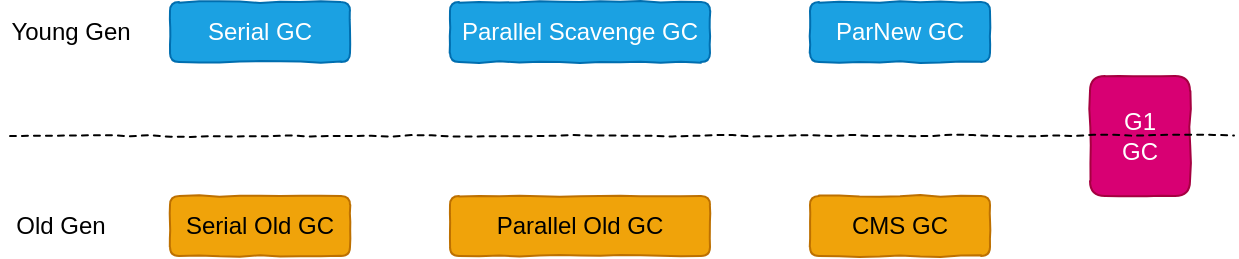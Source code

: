 <mxfile version="14.6.13" type="device"><diagram id="ILAr5HUYuKoklnVk29rN" name="第 1 页"><mxGraphModel dx="982" dy="563" grid="1" gridSize="10" guides="1" tooltips="1" connect="1" arrows="1" fold="1" page="1" pageScale="1" pageWidth="583" pageHeight="413" math="0" shadow="0"><root><mxCell id="0"/><mxCell id="1" parent="0"/><mxCell id="_-74dM4NpgWREQS_b7F1-1" value="Serial GC" style="rounded=1;whiteSpace=wrap;html=1;fillColor=#1ba1e2;strokeColor=#006EAF;fontColor=#ffffff;comic=1;jiggle=1;" vertex="1" parent="1"><mxGeometry x="95" y="140" width="90" height="30" as="geometry"/></mxCell><mxCell id="_-74dM4NpgWREQS_b7F1-2" value="Serial Old GC" style="rounded=1;whiteSpace=wrap;html=1;fillColor=#f0a30a;strokeColor=#BD7000;fontColor=#000000;comic=1;jiggle=1;" vertex="1" parent="1"><mxGeometry x="95" y="237" width="90" height="30" as="geometry"/></mxCell><mxCell id="_-74dM4NpgWREQS_b7F1-3" value="Parallel Scavenge GC" style="rounded=1;whiteSpace=wrap;html=1;fillColor=#1ba1e2;strokeColor=#006EAF;fontColor=#ffffff;comic=1;jiggle=1;" vertex="1" parent="1"><mxGeometry x="235" y="140" width="130" height="30" as="geometry"/></mxCell><mxCell id="_-74dM4NpgWREQS_b7F1-4" value="Parallel Old GC" style="rounded=1;whiteSpace=wrap;html=1;fillColor=#f0a30a;strokeColor=#BD7000;fontColor=#000000;comic=1;jiggle=1;" vertex="1" parent="1"><mxGeometry x="235" y="237" width="130" height="30" as="geometry"/></mxCell><mxCell id="_-74dM4NpgWREQS_b7F1-5" value="ParNew GC" style="rounded=1;whiteSpace=wrap;html=1;fillColor=#1ba1e2;strokeColor=#006EAF;fontColor=#ffffff;comic=1;jiggle=1;" vertex="1" parent="1"><mxGeometry x="415" y="140" width="90" height="30" as="geometry"/></mxCell><mxCell id="_-74dM4NpgWREQS_b7F1-6" value="CMS GC" style="rounded=1;whiteSpace=wrap;html=1;fillColor=#f0a30a;strokeColor=#BD7000;fontColor=#000000;comic=1;jiggle=1;" vertex="1" parent="1"><mxGeometry x="415" y="237" width="90" height="30" as="geometry"/></mxCell><mxCell id="_-74dM4NpgWREQS_b7F1-8" value="G1&lt;br&gt;GC" style="rounded=1;whiteSpace=wrap;html=1;fillColor=#d80073;strokeColor=#A50040;fontColor=#ffffff;comic=1;jiggle=1;" vertex="1" parent="1"><mxGeometry x="555" y="177" width="50" height="60" as="geometry"/></mxCell><mxCell id="_-74dM4NpgWREQS_b7F1-9" value="" style="endArrow=none;dashed=1;html=1;comic=1;jiggle=1;" edge="1" parent="1"><mxGeometry width="50" height="50" relative="1" as="geometry"><mxPoint x="15" y="207" as="sourcePoint"/><mxPoint x="627" y="206.71" as="targetPoint"/></mxGeometry></mxCell><mxCell id="_-74dM4NpgWREQS_b7F1-10" value="Young Gen" style="text;html=1;align=center;verticalAlign=middle;resizable=0;points=[];autosize=1;strokeColor=none;comic=1;jiggle=1;" vertex="1" parent="1"><mxGeometry x="10" y="145" width="70" height="20" as="geometry"/></mxCell><mxCell id="_-74dM4NpgWREQS_b7F1-11" value="Old Gen" style="text;html=1;align=center;verticalAlign=middle;resizable=0;points=[];autosize=1;strokeColor=none;comic=1;jiggle=1;" vertex="1" parent="1"><mxGeometry x="10" y="242" width="60" height="20" as="geometry"/></mxCell></root></mxGraphModel></diagram></mxfile>